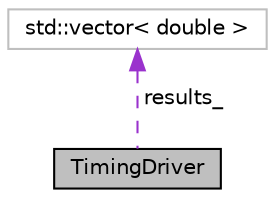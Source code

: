 digraph "TimingDriver"
{
  edge [fontname="Helvetica",fontsize="10",labelfontname="Helvetica",labelfontsize="10"];
  node [fontname="Helvetica",fontsize="10",shape=record];
  Node1 [label="TimingDriver",height=0.2,width=0.4,color="black", fillcolor="grey75", style="filled", fontcolor="black"];
  Node2 -> Node1 [dir="back",color="darkorchid3",fontsize="10",style="dashed",label=" results_" ,fontname="Helvetica"];
  Node2 [label="std::vector\< double \>",height=0.2,width=0.4,color="grey75", fillcolor="white", style="filled"];
}
